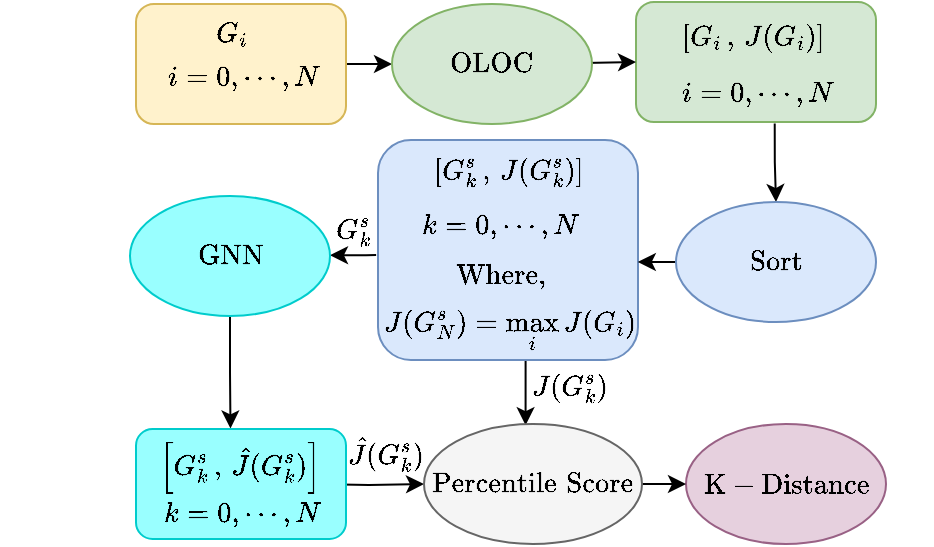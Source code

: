 <mxfile version="20.3.0" type="device"><diagram id="jtMbB7mSd5XFcAQYT8qO" name="Page-1"><mxGraphModel dx="754" dy="550" grid="1" gridSize="10" guides="1" tooltips="1" connect="1" arrows="1" fold="1" page="1" pageScale="1" pageWidth="850" pageHeight="1100" math="1" shadow="0"><root><mxCell id="0"/><mxCell id="1" parent="0"/><mxCell id="pgvbIoptcJkEMQ5P8CbK-21" style="edgeStyle=orthogonalEdgeStyle;rounded=0;orthogonalLoop=1;jettySize=auto;html=1;exitX=1;exitY=0.5;exitDx=0;exitDy=0;" parent="1" source="pgvbIoptcJkEMQ5P8CbK-1" target="pgvbIoptcJkEMQ5P8CbK-18" edge="1"><mxGeometry relative="1" as="geometry"/></mxCell><mxCell id="pgvbIoptcJkEMQ5P8CbK-1" value="" style="rounded=1;whiteSpace=wrap;html=1;fillColor=#fff2cc;strokeColor=#d6b656;gradientColor=none;" parent="1" vertex="1"><mxGeometry x="105" y="210" width="105" height="60" as="geometry"/></mxCell><mxCell id="pgvbIoptcJkEMQ5P8CbK-2" value="$$G_i$$" style="text;html=1;align=center;verticalAlign=middle;resizable=0;points=[];autosize=1;strokeColor=none;fillColor=none;" parent="1" vertex="1"><mxGeometry x="117" y="210" width="70" height="30" as="geometry"/></mxCell><mxCell id="pgvbIoptcJkEMQ5P8CbK-4" value="$$i=0, \cdots, N$$" style="text;html=1;align=center;verticalAlign=middle;resizable=0;points=[];autosize=1;strokeColor=none;fillColor=none;" parent="1" vertex="1"><mxGeometry x="97.5" y="231" width="120" height="30" as="geometry"/></mxCell><mxCell id="pgvbIoptcJkEMQ5P8CbK-69" style="edgeStyle=orthogonalEdgeStyle;rounded=0;orthogonalLoop=1;jettySize=auto;html=1;exitX=0.578;exitY=1.023;exitDx=0;exitDy=0;exitPerimeter=0;" parent="1" source="pgvbIoptcJkEMQ5P8CbK-14" target="pgvbIoptcJkEMQ5P8CbK-30" edge="1"><mxGeometry relative="1" as="geometry"/></mxCell><mxCell id="pgvbIoptcJkEMQ5P8CbK-12" value="" style="rounded=1;whiteSpace=wrap;html=1;fillColor=#d5e8d4;gradientColor=none;strokeColor=#82b366;" parent="1" vertex="1"><mxGeometry x="355" y="209" width="120" height="60" as="geometry"/></mxCell><mxCell id="pgvbIoptcJkEMQ5P8CbK-13" value="$$\left[G_i\,,\, {J}(G_i)\right]$$" style="text;html=1;align=center;verticalAlign=middle;resizable=0;points=[];autosize=1;strokeColor=none;fillColor=none;" parent="1" vertex="1"><mxGeometry x="323" y="212" width="180" height="30" as="geometry"/></mxCell><mxCell id="pgvbIoptcJkEMQ5P8CbK-14" value="$$i=0, \cdots, N$$" style="text;html=1;align=center;verticalAlign=middle;resizable=0;points=[];autosize=1;strokeColor=none;fillColor=none;" parent="1" vertex="1"><mxGeometry x="355" y="239" width="120" height="30" as="geometry"/></mxCell><mxCell id="pgvbIoptcJkEMQ5P8CbK-24" style="edgeStyle=orthogonalEdgeStyle;rounded=0;orthogonalLoop=1;jettySize=auto;html=1;exitX=1;exitY=0.5;exitDx=0;exitDy=0;entryX=0;entryY=0.5;entryDx=0;entryDy=0;" parent="1" target="pgvbIoptcJkEMQ5P8CbK-12" edge="1"><mxGeometry relative="1" as="geometry"><mxPoint x="302" y="239" as="sourcePoint"/></mxGeometry></mxCell><mxCell id="pgvbIoptcJkEMQ5P8CbK-18" value="&lt;span style=&quot;&quot;&gt;$$\mathrm{OLOC}$$&lt;/span&gt;" style="ellipse;whiteSpace=wrap;html=1;fillColor=#d5e8d4;gradientColor=none;strokeColor=#82b366;gradientDirection=south;" parent="1" vertex="1"><mxGeometry x="233" y="210" width="100" height="60" as="geometry"/></mxCell><mxCell id="pgvbIoptcJkEMQ5P8CbK-79" style="edgeStyle=orthogonalEdgeStyle;rounded=0;orthogonalLoop=1;jettySize=auto;html=1;exitX=0.5;exitY=1;exitDx=0;exitDy=0;entryX=0.466;entryY=0.01;entryDx=0;entryDy=0;entryPerimeter=0;" parent="1" source="pgvbIoptcJkEMQ5P8CbK-27" target="pgvbIoptcJkEMQ5P8CbK-78" edge="1"><mxGeometry relative="1" as="geometry"/></mxCell><mxCell id="pgvbIoptcJkEMQ5P8CbK-27" value="" style="rounded=1;whiteSpace=wrap;html=1;fillColor=#dae8fc;gradientColor=none;strokeColor=#6c8ebf;" parent="1" vertex="1"><mxGeometry x="226" y="278" width="130" height="110" as="geometry"/></mxCell><mxCell id="pgvbIoptcJkEMQ5P8CbK-75" style="edgeStyle=orthogonalEdgeStyle;rounded=0;orthogonalLoop=1;jettySize=auto;html=1;exitX=0;exitY=0.5;exitDx=0;exitDy=0;entryX=0.992;entryY=0.249;entryDx=0;entryDy=0;entryPerimeter=0;" parent="1" target="pgvbIoptcJkEMQ5P8CbK-38" edge="1"><mxGeometry relative="1" as="geometry"><mxPoint x="382" y="339" as="sourcePoint"/></mxGeometry></mxCell><mxCell id="pgvbIoptcJkEMQ5P8CbK-30" value="&lt;span style=&quot;&quot;&gt;$$\mathrm{Sort}$$&lt;/span&gt;" style="ellipse;whiteSpace=wrap;html=1;fillColor=#dae8fc;gradientColor=none;strokeColor=#6c8ebf;" parent="1" vertex="1"><mxGeometry x="375" y="309" width="100" height="60" as="geometry"/></mxCell><mxCell id="pgvbIoptcJkEMQ5P8CbK-33" value="$$\left[G^s_k\,,\, {J}(G^s_k)\right]$$" style="text;html=1;align=center;verticalAlign=middle;resizable=0;points=[];autosize=1;strokeColor=none;fillColor=none;" parent="1" vertex="1"><mxGeometry x="186" y="279" width="210" height="30" as="geometry"/></mxCell><mxCell id="pgvbIoptcJkEMQ5P8CbK-38" value="$$\mathrm{Where, }$$" style="text;html=1;align=center;verticalAlign=middle;resizable=0;points=[];autosize=1;strokeColor=none;fillColor=none;" parent="1" vertex="1"><mxGeometry x="217" y="331" width="140" height="30" as="geometry"/></mxCell><mxCell id="pgvbIoptcJkEMQ5P8CbK-43" value="$$k=0, \cdots, N$$" style="text;html=1;align=center;verticalAlign=middle;resizable=0;points=[];autosize=1;strokeColor=none;fillColor=none;" parent="1" vertex="1"><mxGeometry x="226.5" y="306" width="120" height="30" as="geometry"/></mxCell><mxCell id="pgvbIoptcJkEMQ5P8CbK-44" value="$$&amp;nbsp;{J}(G^s_N)=\max_i J(G_i&lt;br&gt;)&lt;br&gt;$$" style="text;html=1;align=center;verticalAlign=middle;resizable=0;points=[];autosize=1;strokeColor=none;fillColor=none;" parent="1" vertex="1"><mxGeometry x="207" y="343" width="170" height="60" as="geometry"/></mxCell><mxCell id="pgvbIoptcJkEMQ5P8CbK-76" style="edgeStyle=orthogonalEdgeStyle;rounded=0;orthogonalLoop=1;jettySize=auto;html=1;exitX=-0.012;exitY=0.985;exitDx=0;exitDy=0;exitPerimeter=0;" parent="1" source="pgvbIoptcJkEMQ5P8CbK-43" target="pgvbIoptcJkEMQ5P8CbK-51" edge="1"><mxGeometry relative="1" as="geometry"><mxPoint x="207" y="336" as="targetPoint"/><Array as="points"><mxPoint x="220" y="336"/><mxPoint x="220" y="336"/></Array></mxGeometry></mxCell><mxCell id="pgvbIoptcJkEMQ5P8CbK-77" style="edgeStyle=orthogonalEdgeStyle;rounded=0;orthogonalLoop=1;jettySize=auto;html=1;exitX=0.5;exitY=1;exitDx=0;exitDy=0;entryX=0.45;entryY=-0.005;entryDx=0;entryDy=0;entryPerimeter=0;" parent="1" source="pgvbIoptcJkEMQ5P8CbK-51" target="pgvbIoptcJkEMQ5P8CbK-55" edge="1"><mxGeometry relative="1" as="geometry"><mxPoint x="152" y="420" as="targetPoint"/></mxGeometry></mxCell><mxCell id="pgvbIoptcJkEMQ5P8CbK-51" value="$$\mathrm{GNN}$$" style="ellipse;whiteSpace=wrap;html=1;fillColor=#99FFFF;gradientColor=none;strokeColor=#00CCCC;" parent="1" vertex="1"><mxGeometry x="102" y="306" width="100" height="60" as="geometry"/></mxCell><mxCell id="pgvbIoptcJkEMQ5P8CbK-80" style="edgeStyle=orthogonalEdgeStyle;rounded=0;orthogonalLoop=1;jettySize=auto;html=1;exitX=1;exitY=0.5;exitDx=0;exitDy=0;" parent="1" target="pgvbIoptcJkEMQ5P8CbK-78" edge="1"><mxGeometry relative="1" as="geometry"><mxPoint x="193" y="450" as="sourcePoint"/></mxGeometry></mxCell><mxCell id="pgvbIoptcJkEMQ5P8CbK-55" value="" style="rounded=1;whiteSpace=wrap;html=1;fillColor=#99FFFF;gradientColor=none;strokeColor=#00CCCC;gradientDirection=south;" parent="1" vertex="1"><mxGeometry x="105" y="422.5" width="105" height="55" as="geometry"/></mxCell><mxCell id="pgvbIoptcJkEMQ5P8CbK-62" value="$$\mathrm{K-Distance}$$" style="ellipse;whiteSpace=wrap;html=1;fillColor=#e6d0de;gradientColor=none;strokeColor=#996185;" parent="1" vertex="1"><mxGeometry x="380" y="420" width="100" height="60" as="geometry"/></mxCell><mxCell id="pgvbIoptcJkEMQ5P8CbK-64" value="$$G^s_k&lt;br&gt;$$" style="text;html=1;align=center;verticalAlign=middle;resizable=0;points=[];autosize=1;strokeColor=none;fillColor=none;" parent="1" vertex="1"><mxGeometry x="178" y="303" width="70" height="40" as="geometry"/></mxCell><mxCell id="pgvbIoptcJkEMQ5P8CbK-41" value="$$\left[G^s_k\,,\, {\hat{J}}(G^s_k)\right]$$" style="text;html=1;align=center;verticalAlign=middle;resizable=0;points=[];autosize=1;strokeColor=none;fillColor=none;" parent="1" vertex="1"><mxGeometry x="37" y="426" width="240" height="30" as="geometry"/></mxCell><mxCell id="pgvbIoptcJkEMQ5P8CbK-65" value="$$k=0, \cdots, N$$" style="text;html=1;align=center;verticalAlign=middle;resizable=0;points=[];autosize=1;strokeColor=none;fillColor=none;" parent="1" vertex="1"><mxGeometry x="97.5" y="450" width="120" height="30" as="geometry"/></mxCell><mxCell id="pgvbIoptcJkEMQ5P8CbK-84" style="edgeStyle=orthogonalEdgeStyle;rounded=0;orthogonalLoop=1;jettySize=auto;html=1;exitX=1;exitY=0.5;exitDx=0;exitDy=0;" parent="1" source="pgvbIoptcJkEMQ5P8CbK-78" target="pgvbIoptcJkEMQ5P8CbK-62" edge="1"><mxGeometry relative="1" as="geometry"><mxPoint x="370" y="450" as="targetPoint"/></mxGeometry></mxCell><mxCell id="pgvbIoptcJkEMQ5P8CbK-78" value="&lt;span style=&quot;&quot;&gt;$$\mathrm{Percentile\,\, Score}$$&lt;/span&gt;" style="ellipse;whiteSpace=wrap;html=1;fillColor=#f5f5f5;gradientColor=none;strokeColor=#666666;" parent="1" vertex="1"><mxGeometry x="249" y="420" width="109" height="60" as="geometry"/></mxCell><mxCell id="pgvbIoptcJkEMQ5P8CbK-81" value="$$\hat{J}(G^s_k)\&lt;br&gt;$$" style="text;html=1;align=center;verticalAlign=middle;resizable=0;points=[];autosize=1;strokeColor=none;fillColor=none;" parent="1" vertex="1"><mxGeometry x="171" y="414" width="120" height="40" as="geometry"/></mxCell><mxCell id="pgvbIoptcJkEMQ5P8CbK-82" value="$${J}(G^s_k)&lt;br&gt;$$" style="text;html=1;align=center;verticalAlign=middle;resizable=0;points=[];autosize=1;strokeColor=none;fillColor=none;" parent="1" vertex="1"><mxGeometry x="276" y="382" width="90" height="40" as="geometry"/></mxCell></root></mxGraphModel></diagram></mxfile>